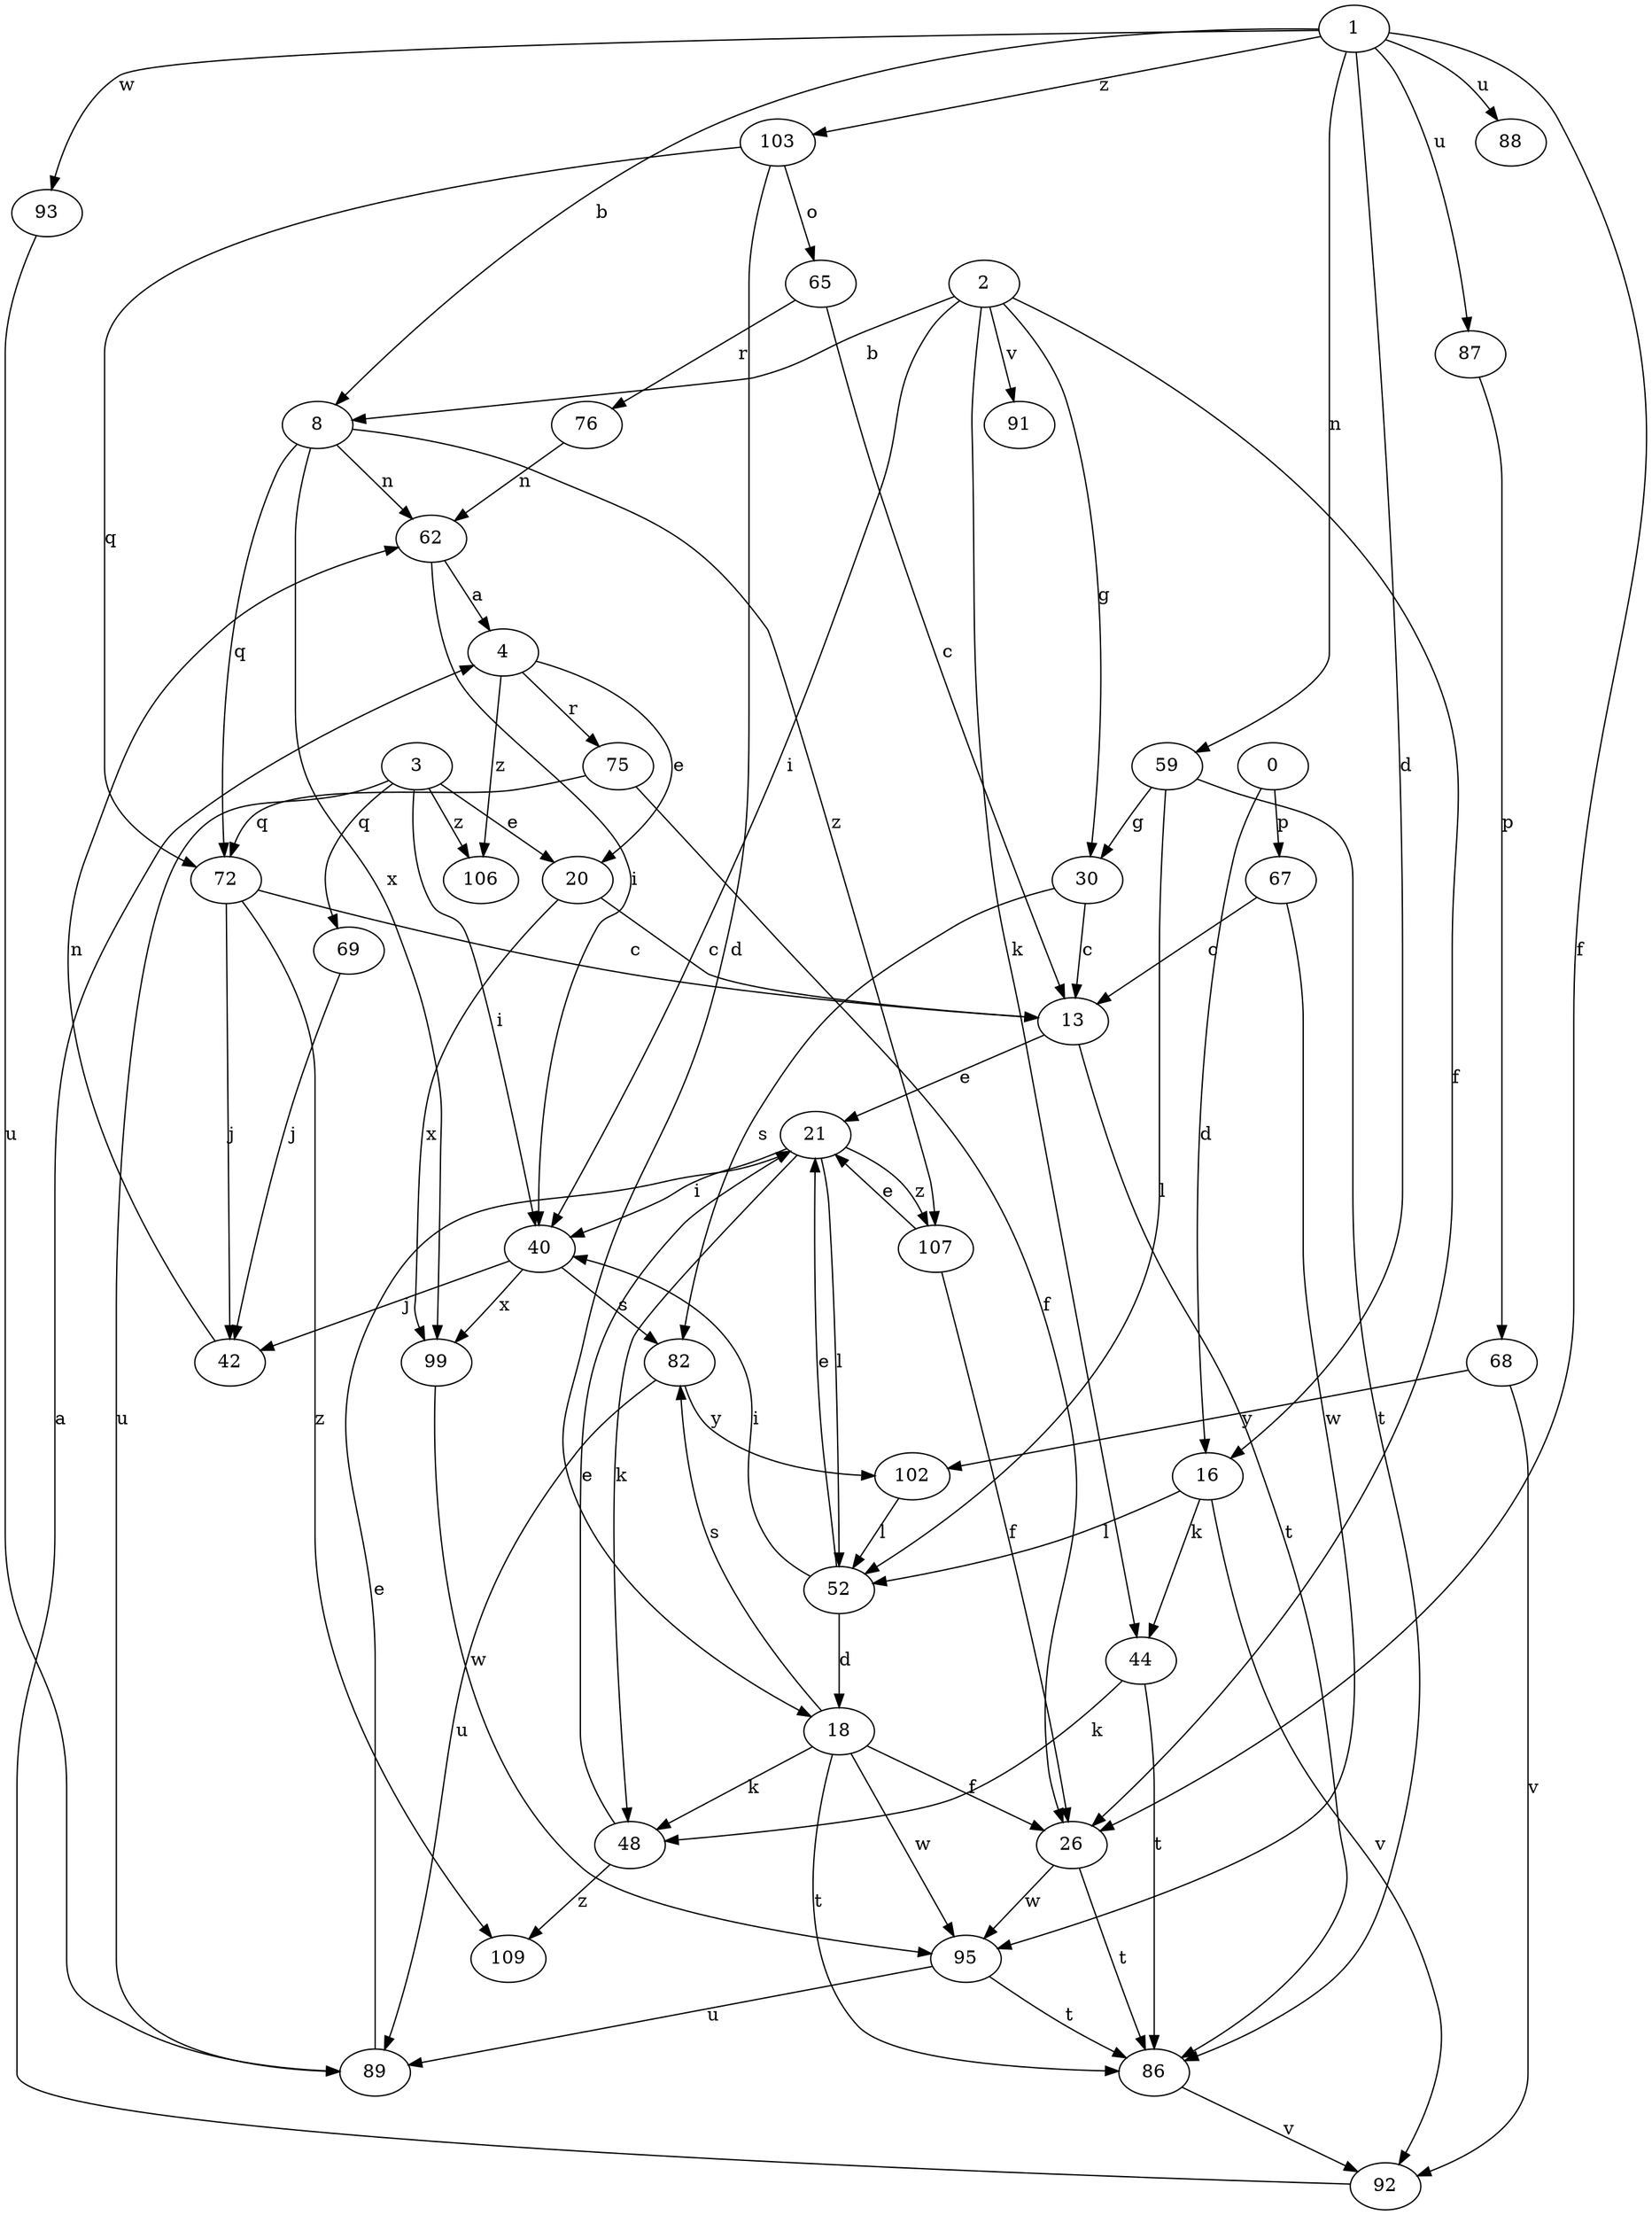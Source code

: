 strict digraph  {
2;
3;
4;
8;
13;
16;
18;
20;
21;
26;
30;
40;
0;
42;
44;
48;
52;
1;
59;
62;
65;
67;
68;
69;
72;
75;
76;
82;
86;
87;
88;
89;
91;
92;
93;
95;
99;
102;
103;
106;
107;
109;
2 -> 8  [label=b];
2 -> 26  [label=f];
2 -> 30  [label=g];
2 -> 40  [label=i];
2 -> 44  [label=k];
2 -> 91  [label=v];
3 -> 20  [label=e];
3 -> 40  [label=i];
3 -> 69  [label=q];
3 -> 89  [label=u];
3 -> 106  [label=z];
4 -> 20  [label=e];
4 -> 75  [label=r];
4 -> 106  [label=z];
8 -> 62  [label=n];
8 -> 72  [label=q];
8 -> 99  [label=x];
8 -> 107  [label=z];
13 -> 21  [label=e];
13 -> 86  [label=t];
16 -> 44  [label=k];
16 -> 52  [label=l];
16 -> 92  [label=v];
18 -> 26  [label=f];
18 -> 48  [label=k];
18 -> 82  [label=s];
18 -> 86  [label=t];
18 -> 95  [label=w];
20 -> 13  [label=c];
20 -> 99  [label=x];
21 -> 40  [label=i];
21 -> 48  [label=k];
21 -> 52  [label=l];
21 -> 107  [label=z];
26 -> 86  [label=t];
26 -> 95  [label=w];
30 -> 13  [label=c];
30 -> 82  [label=s];
40 -> 42  [label=j];
40 -> 82  [label=s];
40 -> 99  [label=x];
0 -> 16  [label=d];
0 -> 67  [label=p];
42 -> 62  [label=n];
44 -> 48  [label=k];
44 -> 86  [label=t];
48 -> 21  [label=e];
48 -> 109  [label=z];
52 -> 18  [label=d];
52 -> 21  [label=e];
52 -> 40  [label=i];
1 -> 8  [label=b];
1 -> 16  [label=d];
1 -> 26  [label=f];
1 -> 59  [label=n];
1 -> 87  [label=u];
1 -> 88  [label=u];
1 -> 93  [label=w];
1 -> 103  [label=z];
59 -> 30  [label=g];
59 -> 52  [label=l];
59 -> 86  [label=t];
62 -> 4  [label=a];
62 -> 40  [label=i];
65 -> 13  [label=c];
65 -> 76  [label=r];
67 -> 13  [label=c];
67 -> 95  [label=w];
68 -> 92  [label=v];
68 -> 102  [label=y];
69 -> 42  [label=j];
72 -> 13  [label=c];
72 -> 42  [label=j];
72 -> 109  [label=z];
75 -> 26  [label=f];
75 -> 72  [label=q];
76 -> 62  [label=n];
82 -> 89  [label=u];
82 -> 102  [label=y];
86 -> 92  [label=v];
87 -> 68  [label=p];
89 -> 21  [label=e];
92 -> 4  [label=a];
93 -> 89  [label=u];
95 -> 86  [label=t];
95 -> 89  [label=u];
99 -> 95  [label=w];
102 -> 52  [label=l];
103 -> 18  [label=d];
103 -> 65  [label=o];
103 -> 72  [label=q];
107 -> 21  [label=e];
107 -> 26  [label=f];
}
